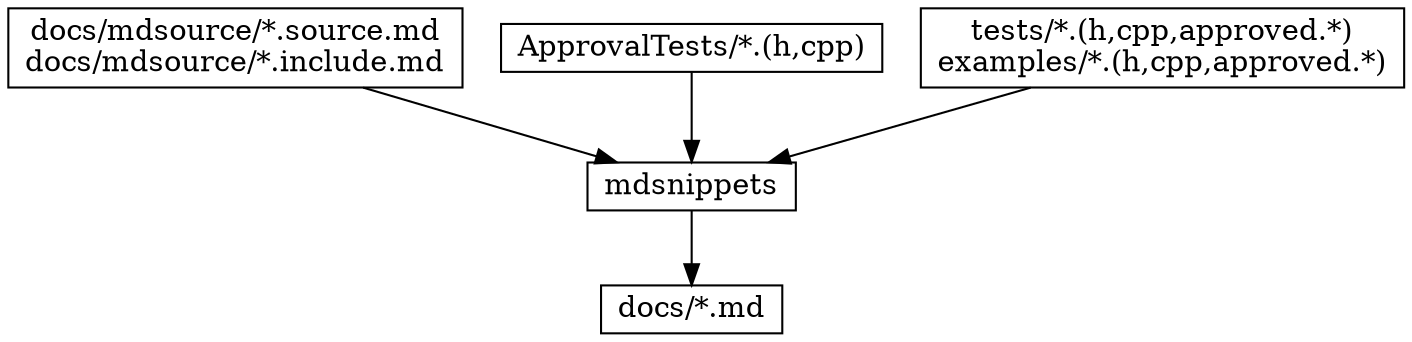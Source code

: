 digraph mdsnippets_flow {
    rankdir = "TB"
    node [fontsize = 14, shape = box, height = 0.25]
    edge [fontsize = 14]

    "mdsnippets"

    "docs_mdsource_md" [label = "docs/mdsource/*.source.md\ndocs/mdsource/*.include.md"]
    "docs_mdsource_md" -> "mdsnippets"

    "ApprovalTests" [label = "ApprovalTests/*.(h,cpp)"]
    "ApprovalTests" -> "mdsnippets"

    "tests_source" [label = "tests/*.(h,cpp,approved.*)\nexamples/*.(h,cpp,approved.*)"]
    "tests_source" -> "mdsnippets"

    "docs_md" [label = "docs/*.md"]
    "mdsnippets" -> "docs_md"
}
